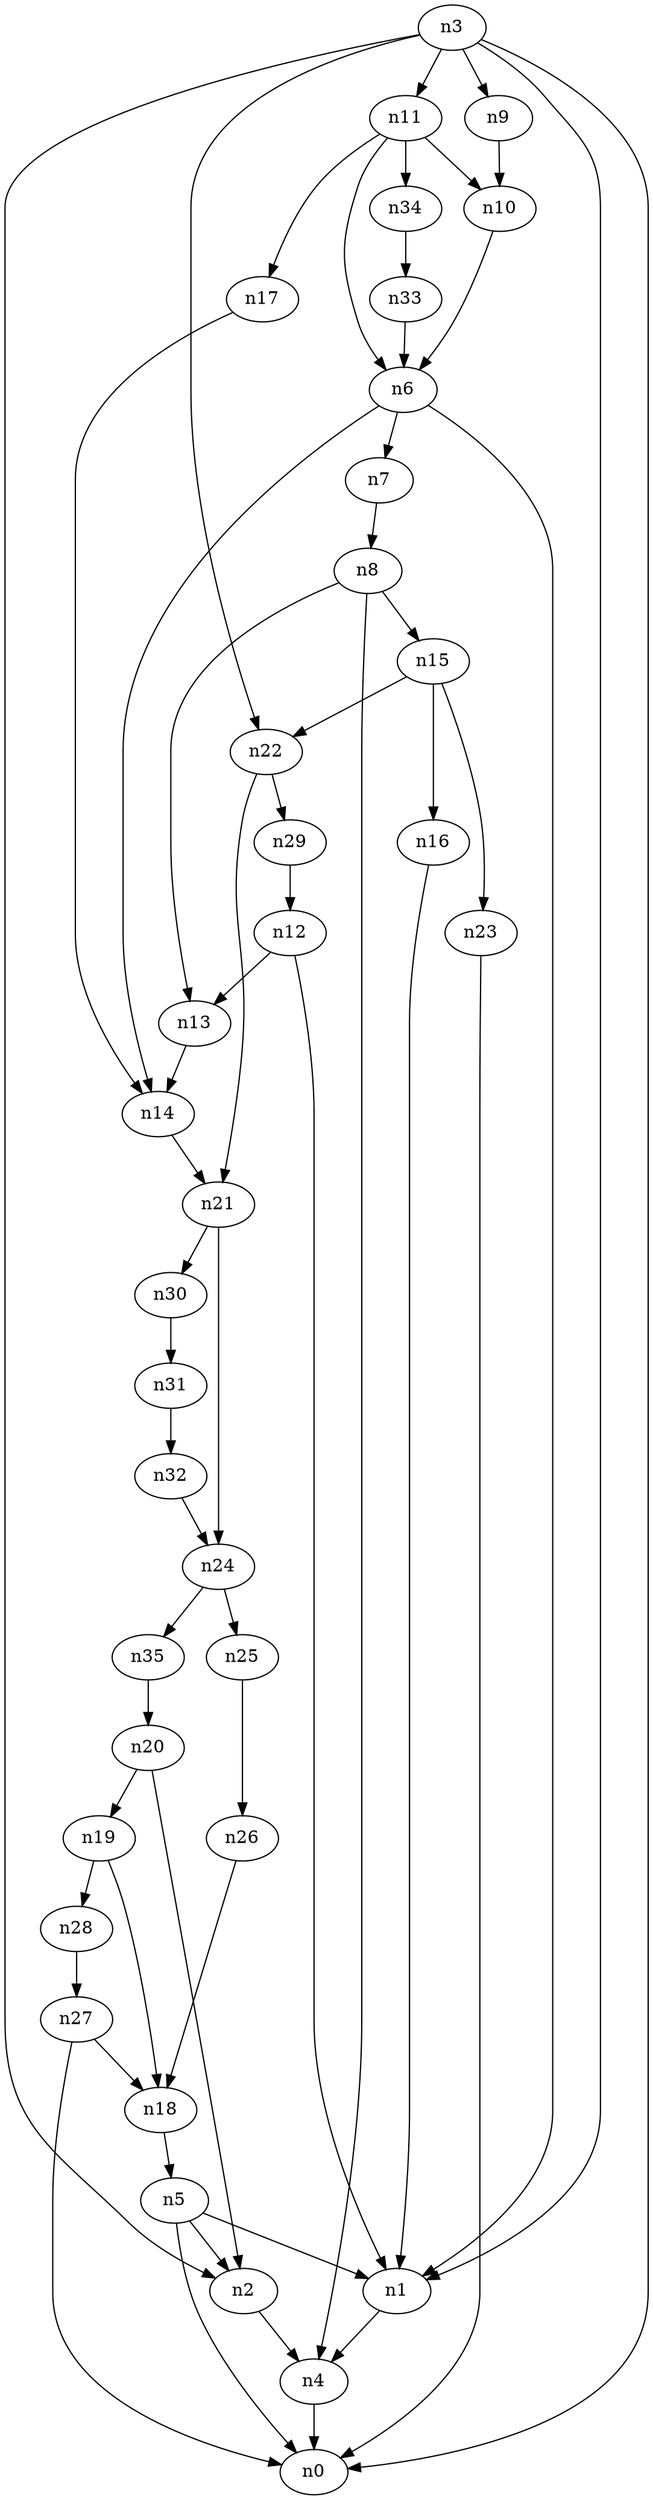 digraph G {
	n1 -> n4	 [_graphml_id=e4];
	n2 -> n4	 [_graphml_id=e7];
	n3 -> n0	 [_graphml_id=e0];
	n3 -> n1	 [_graphml_id=e3];
	n3 -> n2	 [_graphml_id=e6];
	n3 -> n9	 [_graphml_id=e13];
	n3 -> n11	 [_graphml_id=e17];
	n3 -> n22	 [_graphml_id=e35];
	n4 -> n0	 [_graphml_id=e1];
	n5 -> n0	 [_graphml_id=e2];
	n5 -> n1	 [_graphml_id=e5];
	n5 -> n2	 [_graphml_id=e8];
	n6 -> n1	 [_graphml_id=e9];
	n6 -> n7	 [_graphml_id=e10];
	n6 -> n14	 [_graphml_id=e22];
	n7 -> n8	 [_graphml_id=e11];
	n8 -> n4	 [_graphml_id=e12];
	n8 -> n13	 [_graphml_id=e28];
	n8 -> n15	 [_graphml_id=e23];
	n9 -> n10	 [_graphml_id=e14];
	n10 -> n6	 [_graphml_id=e15];
	n11 -> n6	 [_graphml_id=e16];
	n11 -> n10	 [_graphml_id=e18];
	n11 -> n17	 [_graphml_id=e26];
	n11 -> n34	 [_graphml_id=e55];
	n12 -> n1	 [_graphml_id=e19];
	n12 -> n13	 [_graphml_id=e20];
	n13 -> n14	 [_graphml_id=e21];
	n14 -> n21	 [_graphml_id=e33];
	n15 -> n16	 [_graphml_id=e24];
	n15 -> n22	 [_graphml_id=e38];
	n15 -> n23	 [_graphml_id=e36];
	n16 -> n1	 [_graphml_id=e25];
	n17 -> n14	 [_graphml_id=e27];
	n18 -> n5	 [_graphml_id=e29];
	n19 -> n18	 [_graphml_id=e30];
	n19 -> n28	 [_graphml_id=e45];
	n20 -> n2	 [_graphml_id=e32];
	n20 -> n19	 [_graphml_id=e31];
	n21 -> n24	 [_graphml_id=e39];
	n21 -> n30	 [_graphml_id=e49];
	n22 -> n21	 [_graphml_id=e34];
	n22 -> n29	 [_graphml_id=e46];
	n23 -> n0	 [_graphml_id=e37];
	n24 -> n25	 [_graphml_id=e40];
	n24 -> n35	 [_graphml_id=e57];
	n25 -> n26	 [_graphml_id=e41];
	n26 -> n18	 [_graphml_id=e42];
	n27 -> n0	 [_graphml_id=e48];
	n27 -> n18	 [_graphml_id=e43];
	n28 -> n27	 [_graphml_id=e44];
	n29 -> n12	 [_graphml_id=e47];
	n30 -> n31	 [_graphml_id=e50];
	n31 -> n32	 [_graphml_id=e51];
	n32 -> n24	 [_graphml_id=e52];
	n33 -> n6	 [_graphml_id=e53];
	n34 -> n33	 [_graphml_id=e54];
	n35 -> n20	 [_graphml_id=e56];
}
